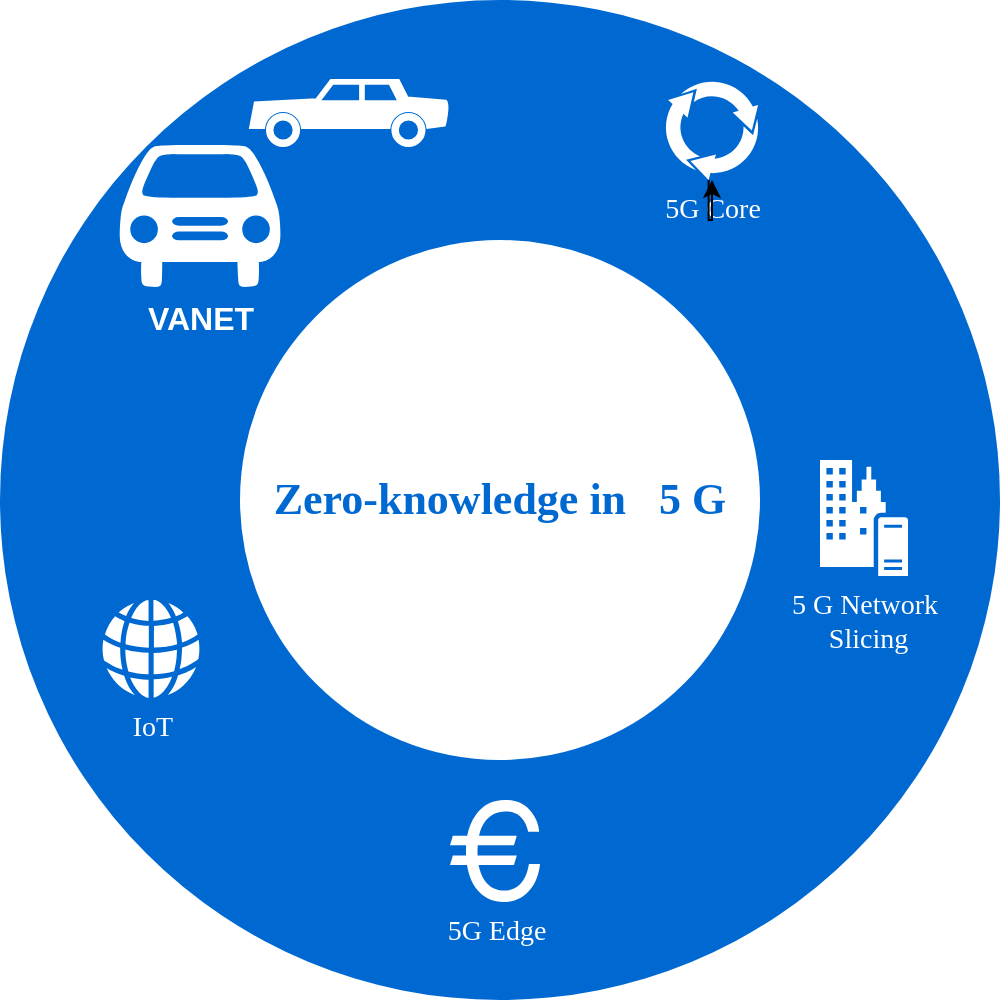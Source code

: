 <mxfile version="25.0.3">
  <diagram name="Page-1" id="3e8102d1-ef87-2e61-34e1-82d9a586fe2e">
    <mxGraphModel dx="1050" dy="653" grid="1" gridSize="10" guides="1" tooltips="1" connect="1" arrows="1" fold="1" page="1" pageScale="1" pageWidth="1100" pageHeight="850" background="none" math="0" shadow="0">
      <root>
        <mxCell id="0" />
        <mxCell id="1" parent="0" />
        <mxCell id="70666756c84bb93c-1" value="" style="ellipse;whiteSpace=wrap;html=1;rounded=0;shadow=0;comic=0;strokeWidth=1;fontFamily=Verdana;fontSize=14;strokeColor=none;fillColor=#0069D1;fontColor=#FFFFFF;" parent="1" vertex="1">
          <mxGeometry x="280" y="110" width="500" height="500" as="geometry" />
        </mxCell>
        <mxCell id="70666756c84bb93c-2" value="Zero-knowledge in&amp;nbsp; &amp;nbsp;5 G" style="ellipse;whiteSpace=wrap;html=1;rounded=0;shadow=0;comic=0;strokeWidth=1;fontFamily=Verdana;fontSize=22;strokeColor=none;fillColor=#ffffff;fontColor=#0069D1;fontStyle=1" parent="1" vertex="1">
          <mxGeometry x="400" y="230" width="260" height="260" as="geometry" />
        </mxCell>
        <mxCell id="70666756c84bb93c-9" value="5 G Network&lt;div&gt;&amp;nbsp;Slicing&lt;/div&gt;" style="shadow=0;dashed=0;html=1;strokeColor=none;fillColor=#ffffff;labelPosition=center;verticalLabelPosition=bottom;verticalAlign=top;shape=mxgraph.office.servers.on_premises_server;rounded=0;comic=0;fontFamily=Verdana;fontSize=14;fontColor=#FFFFFF;" parent="1" vertex="1">
          <mxGeometry x="690" y="340" width="44" height="58" as="geometry" />
        </mxCell>
        <mxCell id="70666756c84bb93c-12" value="IoT" style="shadow=0;dashed=0;html=1;strokeColor=none;fillColor=#ffffff;labelPosition=center;verticalLabelPosition=bottom;verticalAlign=top;shape=mxgraph.office.concepts.globe_internet;rounded=0;comic=0;fontFamily=Verdana;fontSize=14;fontColor=#FFFFFF;" parent="1" vertex="1">
          <mxGeometry x="331" y="410" width="49" height="49" as="geometry" />
        </mxCell>
        <mxCell id="70666756c84bb93c-13" value="5G Core" style="shadow=0;dashed=0;html=1;strokeColor=none;shape=mxgraph.mscae.general.continuous_cycle;fillColor=#ffffff;rounded=0;comic=0;fontFamily=Verdana;fontSize=14;fontColor=#FFFFFF;verticalAlign=top;labelPosition=center;verticalLabelPosition=bottom;align=center;" parent="1" vertex="1">
          <mxGeometry x="612" y="150" width="48" height="50" as="geometry" />
        </mxCell>
        <mxCell id="70666756c84bb93c-15" value="5G Edge" style="shape=mxgraph.signs.travel.euro;html=1;fillColor=#ffffff;strokeColor=none;verticalLabelPosition=bottom;verticalAlign=top;align=center;rounded=0;shadow=0;dashed=0;comic=0;fontFamily=Verdana;fontSize=14;fontColor=#FFFFFF;" parent="1" vertex="1">
          <mxGeometry x="505" y="510" width="45" height="51" as="geometry" />
        </mxCell>
        <mxCell id="7WVn4WjZVJ9_QTa6dVnK-5" style="edgeStyle=orthogonalEdgeStyle;rounded=0;orthogonalLoop=1;jettySize=auto;html=1;exitX=0.465;exitY=1;exitDx=0;exitDy=0;exitPerimeter=0;" edge="1" parent="1" source="70666756c84bb93c-13" target="70666756c84bb93c-13">
          <mxGeometry relative="1" as="geometry" />
        </mxCell>
        <mxCell id="7WVn4WjZVJ9_QTa6dVnK-6" value="VANET" style="shape=mxgraph.signs.transportation.car_1;html=1;pointerEvents=1;verticalLabelPosition=bottom;verticalAlign=top;align=center;sketch=0;strokeColor=#ffffff;fontColor=#FFFFFF;fontStyle=1;fontSize=16;" vertex="1" parent="1">
          <mxGeometry x="340" y="183" width="80" height="70" as="geometry" />
        </mxCell>
        <mxCell id="7WVn4WjZVJ9_QTa6dVnK-7" value="" style="shape=mxgraph.signs.transportation.car_2;html=1;pointerEvents=1;verticalLabelPosition=bottom;verticalAlign=top;align=center;sketch=0;strokeColor=#FFFFFF;" vertex="1" parent="1">
          <mxGeometry x="405" y="150" width="100" height="33" as="geometry" />
        </mxCell>
      </root>
    </mxGraphModel>
  </diagram>
</mxfile>

